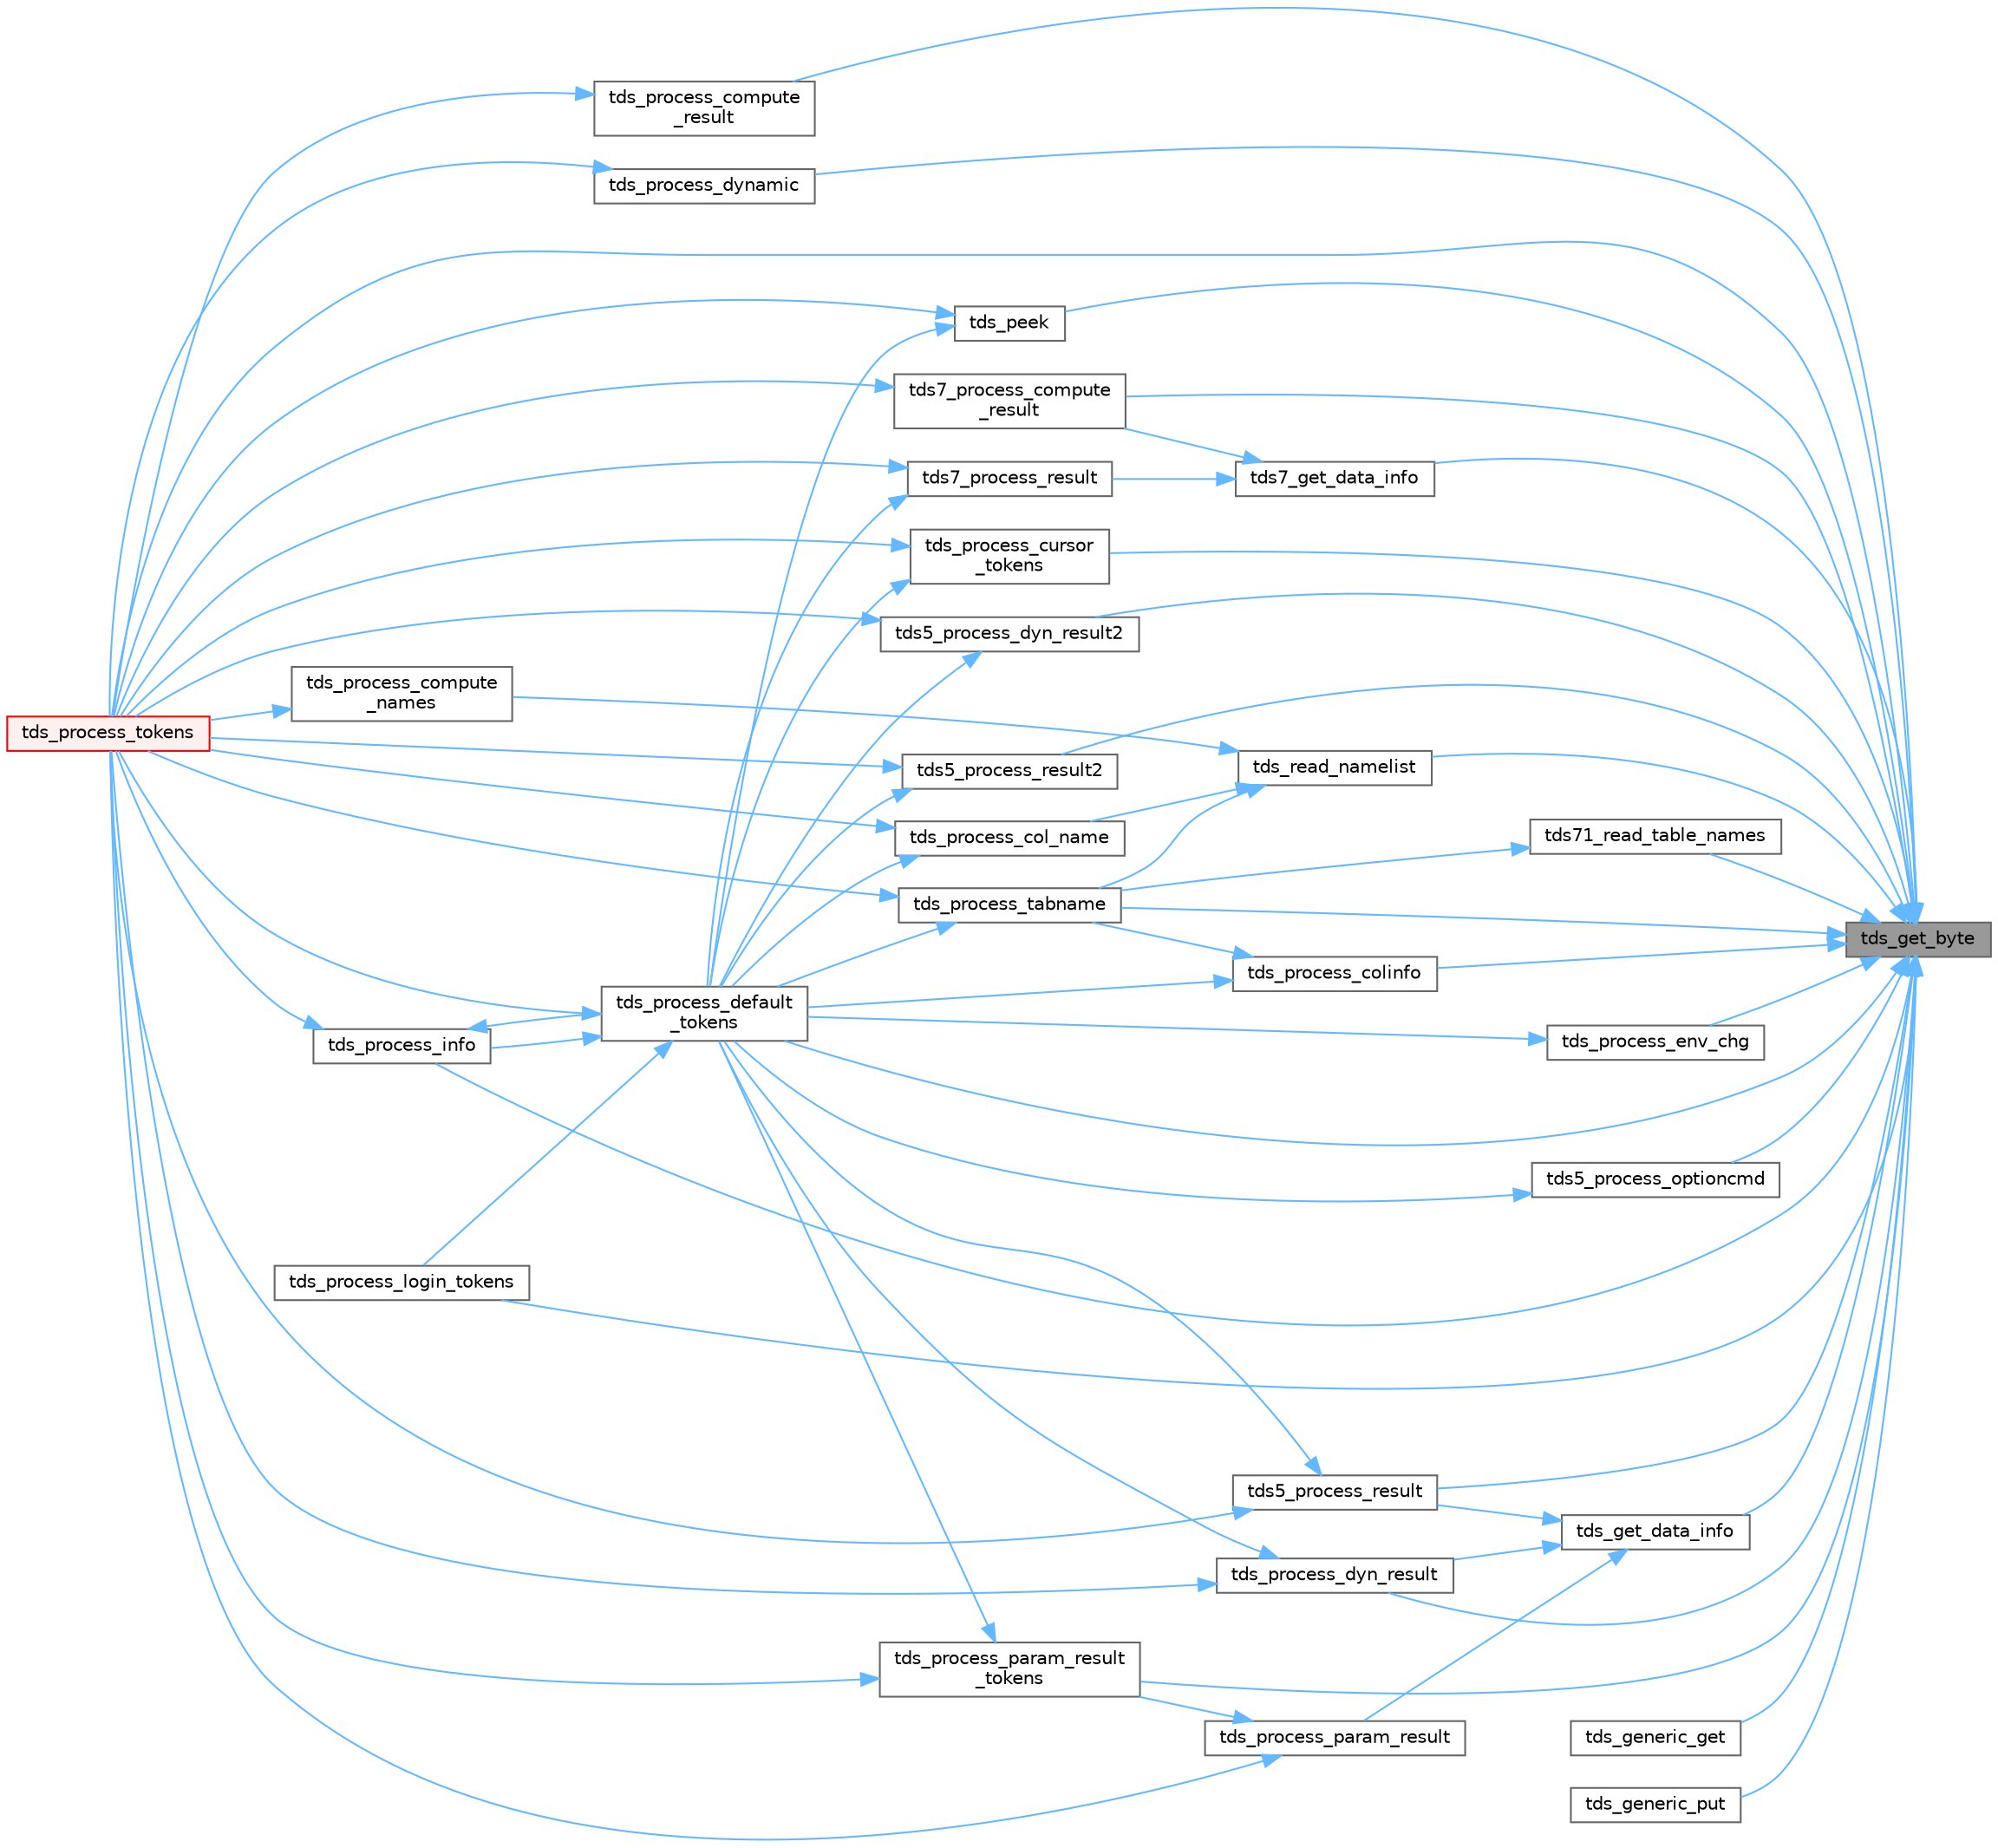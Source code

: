 digraph "tds_get_byte"
{
 // LATEX_PDF_SIZE
  bgcolor="transparent";
  edge [fontname=Helvetica,fontsize=10,labelfontname=Helvetica,labelfontsize=10];
  node [fontname=Helvetica,fontsize=10,shape=box,height=0.2,width=0.4];
  rankdir="RL";
  Node1 [id="Node000001",label="tds_get_byte",height=0.2,width=0.4,color="gray40", fillcolor="grey60", style="filled", fontcolor="black",tooltip="Return a single byte from the input buffer."];
  Node1 -> Node2 [id="edge1_Node000001_Node000002",dir="back",color="steelblue1",style="solid",tooltip=" "];
  Node2 [id="Node000002",label="tds5_process_dyn_result2",height=0.2,width=0.4,color="grey40", fillcolor="white", style="filled",URL="$a00580.html#gae688b515631141acfbc41bbb91c8b921",tooltip="Process new TDS 5.0 token for describing output parameters."];
  Node2 -> Node3 [id="edge2_Node000002_Node000003",dir="back",color="steelblue1",style="solid",tooltip=" "];
  Node3 [id="Node000003",label="tds_process_default\l_tokens",height=0.2,width=0.4,color="grey40", fillcolor="white", style="filled",URL="$a00580.html#ga39453d084f3f780ac4602d4abf2839f7",tooltip="tds_process_default_tokens() is a catch all function that is called to process tokens not known to ot..."];
  Node3 -> Node4 [id="edge3_Node000003_Node000004",dir="back",color="steelblue1",style="solid",tooltip=" "];
  Node4 [id="Node000004",label="tds_process_info",height=0.2,width=0.4,color="grey40", fillcolor="white", style="filled",URL="$a00580.html#ga65a2316369529731732f200c190d05d6",tooltip="tds_process_info() is called for INFO, ERR, or EED tokens and is responsible for calling the CLI's me..."];
  Node4 -> Node3 [id="edge4_Node000004_Node000003",dir="back",color="steelblue1",style="solid",tooltip=" "];
  Node4 -> Node5 [id="edge5_Node000004_Node000005",dir="back",color="steelblue1",style="solid",tooltip=" "];
  Node5 [id="Node000005",label="tds_process_tokens",height=0.2,width=0.4,color="red", fillcolor="#FFF0F0", style="filled",URL="$a00580.html#gabfc9de1d1fe718818caf63a4be4035a6",tooltip="process all streams."];
  Node3 -> Node37 [id="edge6_Node000003_Node000037",dir="back",color="steelblue1",style="solid",tooltip=" "];
  Node37 [id="Node000037",label="tds_process_login_tokens",height=0.2,width=0.4,color="grey40", fillcolor="white", style="filled",URL="$a00580.html#ga93945b42d45ee28ae1296b35a1c1e9bb",tooltip="tds_process_login_tokens() is called after sending the login packet to the server."];
  Node3 -> Node5 [id="edge7_Node000003_Node000005",dir="back",color="steelblue1",style="solid",tooltip=" "];
  Node2 -> Node5 [id="edge8_Node000002_Node000005",dir="back",color="steelblue1",style="solid",tooltip=" "];
  Node1 -> Node38 [id="edge9_Node000001_Node000038",dir="back",color="steelblue1",style="solid",tooltip=" "];
  Node38 [id="Node000038",label="tds5_process_optioncmd",height=0.2,width=0.4,color="grey40", fillcolor="white", style="filled",URL="$a00580.html#gaa6a7e5aeb10a1322911c47be9c43e2d2",tooltip="Process option cmd results."];
  Node38 -> Node3 [id="edge10_Node000038_Node000003",dir="back",color="steelblue1",style="solid",tooltip=" "];
  Node1 -> Node39 [id="edge11_Node000001_Node000039",dir="back",color="steelblue1",style="solid",tooltip=" "];
  Node39 [id="Node000039",label="tds5_process_result",height=0.2,width=0.4,color="grey40", fillcolor="white", style="filled",URL="$a00580.html#ga547b2f48659f77a69aa802d861ac827d",tooltip="tds5_process_result() is the TDS 5.0 result set processing routine."];
  Node39 -> Node3 [id="edge12_Node000039_Node000003",dir="back",color="steelblue1",style="solid",tooltip=" "];
  Node39 -> Node5 [id="edge13_Node000039_Node000005",dir="back",color="steelblue1",style="solid",tooltip=" "];
  Node1 -> Node40 [id="edge14_Node000001_Node000040",dir="back",color="steelblue1",style="solid",tooltip=" "];
  Node40 [id="Node000040",label="tds5_process_result2",height=0.2,width=0.4,color="grey40", fillcolor="white", style="filled",URL="$a00580.html#gabe2bdd5a41ce067cb31aef18ff81cb1c",tooltip="tds5_process_result2() is the new TDS 5.0 result set processing routine."];
  Node40 -> Node3 [id="edge15_Node000040_Node000003",dir="back",color="steelblue1",style="solid",tooltip=" "];
  Node40 -> Node5 [id="edge16_Node000040_Node000005",dir="back",color="steelblue1",style="solid",tooltip=" "];
  Node1 -> Node41 [id="edge17_Node000001_Node000041",dir="back",color="steelblue1",style="solid",tooltip=" "];
  Node41 [id="Node000041",label="tds71_read_table_names",height=0.2,width=0.4,color="grey40", fillcolor="white", style="filled",URL="$a00580.html#ga7482b5730d880fcedbe9fcd609a550ce",tooltip="Reads table names for TDS 7.1+."];
  Node41 -> Node42 [id="edge18_Node000041_Node000042",dir="back",color="steelblue1",style="solid",tooltip=" "];
  Node42 [id="Node000042",label="tds_process_tabname",height=0.2,width=0.4,color="grey40", fillcolor="white", style="filled",URL="$a00580.html#gaeec59bca9bd0c5388e245f0d19d9c81a",tooltip="Process list of table from network."];
  Node42 -> Node3 [id="edge19_Node000042_Node000003",dir="back",color="steelblue1",style="solid",tooltip=" "];
  Node42 -> Node5 [id="edge20_Node000042_Node000005",dir="back",color="steelblue1",style="solid",tooltip=" "];
  Node1 -> Node43 [id="edge21_Node000001_Node000043",dir="back",color="steelblue1",style="solid",tooltip=" "];
  Node43 [id="Node000043",label="tds7_get_data_info",height=0.2,width=0.4,color="grey40", fillcolor="white", style="filled",URL="$a00580.html#ga07cee55fd522cca16fb59b7a8f0b1376",tooltip="Reads data information from wire."];
  Node43 -> Node44 [id="edge22_Node000043_Node000044",dir="back",color="steelblue1",style="solid",tooltip=" "];
  Node44 [id="Node000044",label="tds7_process_compute\l_result",height=0.2,width=0.4,color="grey40", fillcolor="white", style="filled",URL="$a00580.html#ga6728e344caa20aea1def85f58dea138b",tooltip="tds7_process_compute_result() processes compute result sets for TDS 7/8."];
  Node44 -> Node5 [id="edge23_Node000044_Node000005",dir="back",color="steelblue1",style="solid",tooltip=" "];
  Node43 -> Node45 [id="edge24_Node000043_Node000045",dir="back",color="steelblue1",style="solid",tooltip=" "];
  Node45 [id="Node000045",label="tds7_process_result",height=0.2,width=0.4,color="grey40", fillcolor="white", style="filled",URL="$a00580.html#gaca56fc22d65a24a96d1bef310ade73aa",tooltip="tds7_process_result() is the TDS 7.0 result set processing routine."];
  Node45 -> Node3 [id="edge25_Node000045_Node000003",dir="back",color="steelblue1",style="solid",tooltip=" "];
  Node45 -> Node5 [id="edge26_Node000045_Node000005",dir="back",color="steelblue1",style="solid",tooltip=" "];
  Node1 -> Node44 [id="edge27_Node000001_Node000044",dir="back",color="steelblue1",style="solid",tooltip=" "];
  Node1 -> Node46 [id="edge28_Node000001_Node000046",dir="back",color="steelblue1",style="solid",tooltip=" "];
  Node46 [id="Node000046",label="tds_generic_get",height=0.2,width=0.4,color="grey40", fillcolor="white", style="filled",URL="$a00260.html#abac4d689e0e31e80587f89247c6395a4",tooltip="Read a data from wire."];
  Node1 -> Node47 [id="edge29_Node000001_Node000047",dir="back",color="steelblue1",style="solid",tooltip=" "];
  Node47 [id="Node000047",label="tds_generic_put",height=0.2,width=0.4,color="grey40", fillcolor="white", style="filled",URL="$a00260.html#a84e17808683ba2dd956e811a42e23176",tooltip="Write data to wire."];
  Node1 -> Node48 [id="edge30_Node000001_Node000048",dir="back",color="steelblue1",style="solid",tooltip=" "];
  Node48 [id="Node000048",label="tds_get_data_info",height=0.2,width=0.4,color="grey40", fillcolor="white", style="filled",URL="$a00580.html#gad9b6b86f48be077fb44ac603845a0c27",tooltip="Reads data metadata from wire."];
  Node48 -> Node39 [id="edge31_Node000048_Node000039",dir="back",color="steelblue1",style="solid",tooltip=" "];
  Node48 -> Node49 [id="edge32_Node000048_Node000049",dir="back",color="steelblue1",style="solid",tooltip=" "];
  Node49 [id="Node000049",label="tds_process_dyn_result",height=0.2,width=0.4,color="grey40", fillcolor="white", style="filled",URL="$a00580.html#ga416cf119c1d4a0fca27dc5b50c261358",tooltip="Process results from dynamic."];
  Node49 -> Node3 [id="edge33_Node000049_Node000003",dir="back",color="steelblue1",style="solid",tooltip=" "];
  Node49 -> Node5 [id="edge34_Node000049_Node000005",dir="back",color="steelblue1",style="solid",tooltip=" "];
  Node48 -> Node50 [id="edge35_Node000048_Node000050",dir="back",color="steelblue1",style="solid",tooltip=" "];
  Node50 [id="Node000050",label="tds_process_param_result",height=0.2,width=0.4,color="grey40", fillcolor="white", style="filled",URL="$a00580.html#gacb3354443bcefe7a500a500a4904cc05",tooltip="process output parameters of a stored procedure."];
  Node50 -> Node51 [id="edge36_Node000050_Node000051",dir="back",color="steelblue1",style="solid",tooltip=" "];
  Node51 [id="Node000051",label="tds_process_param_result\l_tokens",height=0.2,width=0.4,color="grey40", fillcolor="white", style="filled",URL="$a00580.html#ga9fdef8228d29cab7fa9098f07fa73fba",tooltip="Process parameters from networks."];
  Node51 -> Node3 [id="edge37_Node000051_Node000003",dir="back",color="steelblue1",style="solid",tooltip=" "];
  Node51 -> Node5 [id="edge38_Node000051_Node000005",dir="back",color="steelblue1",style="solid",tooltip=" "];
  Node50 -> Node5 [id="edge39_Node000050_Node000005",dir="back",color="steelblue1",style="solid",tooltip=" "];
  Node1 -> Node52 [id="edge40_Node000001_Node000052",dir="back",color="steelblue1",style="solid",tooltip=" "];
  Node52 [id="Node000052",label="tds_peek",height=0.2,width=0.4,color="grey40", fillcolor="white", style="filled",URL="$a00579.html#ga221e98a9c8be96ec6c8547891e1b53af",tooltip="Reads a byte from the TDS stream without removing it."];
  Node52 -> Node3 [id="edge41_Node000052_Node000003",dir="back",color="steelblue1",style="solid",tooltip=" "];
  Node52 -> Node5 [id="edge42_Node000052_Node000005",dir="back",color="steelblue1",style="solid",tooltip=" "];
  Node1 -> Node53 [id="edge43_Node000001_Node000053",dir="back",color="steelblue1",style="solid",tooltip=" "];
  Node53 [id="Node000053",label="tds_process_colinfo",height=0.2,width=0.4,color="grey40", fillcolor="white", style="filled",URL="$a00580.html#ga22c7f413d43fc0d511e122a3de389166",tooltip="Reads column information."];
  Node53 -> Node3 [id="edge44_Node000053_Node000003",dir="back",color="steelblue1",style="solid",tooltip=" "];
  Node53 -> Node42 [id="edge45_Node000053_Node000042",dir="back",color="steelblue1",style="solid",tooltip=" "];
  Node1 -> Node54 [id="edge46_Node000001_Node000054",dir="back",color="steelblue1",style="solid",tooltip=" "];
  Node54 [id="Node000054",label="tds_process_compute\l_result",height=0.2,width=0.4,color="grey40", fillcolor="white", style="filled",URL="$a00580.html#gae3368ea80d0d8b13791ceb13ee5f19c9",tooltip="tds_process_compute_result() processes compute result sets."];
  Node54 -> Node5 [id="edge47_Node000054_Node000005",dir="back",color="steelblue1",style="solid",tooltip=" "];
  Node1 -> Node55 [id="edge48_Node000001_Node000055",dir="back",color="steelblue1",style="solid",tooltip=" "];
  Node55 [id="Node000055",label="tds_process_cursor\l_tokens",height=0.2,width=0.4,color="grey40", fillcolor="white", style="filled",URL="$a00580.html#ga315d875d90c64d12d61fc9e33b4dee96",tooltip="Reads cursor command results."];
  Node55 -> Node3 [id="edge49_Node000055_Node000003",dir="back",color="steelblue1",style="solid",tooltip=" "];
  Node55 -> Node5 [id="edge50_Node000055_Node000005",dir="back",color="steelblue1",style="solid",tooltip=" "];
  Node1 -> Node3 [id="edge51_Node000001_Node000003",dir="back",color="steelblue1",style="solid",tooltip=" "];
  Node1 -> Node49 [id="edge52_Node000001_Node000049",dir="back",color="steelblue1",style="solid",tooltip=" "];
  Node1 -> Node56 [id="edge53_Node000001_Node000056",dir="back",color="steelblue1",style="solid",tooltip=" "];
  Node56 [id="Node000056",label="tds_process_dynamic",height=0.2,width=0.4,color="grey40", fillcolor="white", style="filled",URL="$a00580.html#ga5cfc0340d8d717e67f60037e029b2142",tooltip="tds_process_dynamic() finds the element of the dyns array for the id"];
  Node56 -> Node5 [id="edge54_Node000056_Node000005",dir="back",color="steelblue1",style="solid",tooltip=" "];
  Node1 -> Node57 [id="edge55_Node000001_Node000057",dir="back",color="steelblue1",style="solid",tooltip=" "];
  Node57 [id="Node000057",label="tds_process_env_chg",height=0.2,width=0.4,color="grey40", fillcolor="white", style="filled",URL="$a00580.html#ga3e1b4df4410a86a563a8c155e7799720",tooltip="tds_process_env_chg() when ever certain things change on the server, such as database,..."];
  Node57 -> Node3 [id="edge56_Node000057_Node000003",dir="back",color="steelblue1",style="solid",tooltip=" "];
  Node1 -> Node4 [id="edge57_Node000001_Node000004",dir="back",color="steelblue1",style="solid",tooltip=" "];
  Node1 -> Node37 [id="edge58_Node000001_Node000037",dir="back",color="steelblue1",style="solid",tooltip=" "];
  Node1 -> Node51 [id="edge59_Node000001_Node000051",dir="back",color="steelblue1",style="solid",tooltip=" "];
  Node1 -> Node42 [id="edge60_Node000001_Node000042",dir="back",color="steelblue1",style="solid",tooltip=" "];
  Node1 -> Node5 [id="edge61_Node000001_Node000005",dir="back",color="steelblue1",style="solid",tooltip=" "];
  Node1 -> Node58 [id="edge62_Node000001_Node000058",dir="back",color="steelblue1",style="solid",tooltip=" "];
  Node58 [id="Node000058",label="tds_read_namelist",height=0.2,width=0.4,color="grey40", fillcolor="white", style="filled",URL="$a00580.html#gaeaaed2ea1d8c827da1a0f5b419524ae1",tooltip="Reads list of names (usually table names)"];
  Node58 -> Node59 [id="edge63_Node000058_Node000059",dir="back",color="steelblue1",style="solid",tooltip=" "];
  Node59 [id="Node000059",label="tds_process_col_name",height=0.2,width=0.4,color="grey40", fillcolor="white", style="filled",URL="$a00580.html#ga905d2fa5e1b602817bd16bb0fcf9eadb",tooltip="tds_process_col_name() is one half of the result set under TDS 4.2 it contains all the column names,..."];
  Node59 -> Node3 [id="edge64_Node000059_Node000003",dir="back",color="steelblue1",style="solid",tooltip=" "];
  Node59 -> Node5 [id="edge65_Node000059_Node000005",dir="back",color="steelblue1",style="solid",tooltip=" "];
  Node58 -> Node60 [id="edge66_Node000058_Node000060",dir="back",color="steelblue1",style="solid",tooltip=" "];
  Node60 [id="Node000060",label="tds_process_compute\l_names",height=0.2,width=0.4,color="grey40", fillcolor="white", style="filled",URL="$a00580.html#gae5b3e01f3d665f9e377de091f46f1ab9",tooltip="tds_process_compute_names() processes compute result sets."];
  Node60 -> Node5 [id="edge67_Node000060_Node000005",dir="back",color="steelblue1",style="solid",tooltip=" "];
  Node58 -> Node42 [id="edge68_Node000058_Node000042",dir="back",color="steelblue1",style="solid",tooltip=" "];
}

